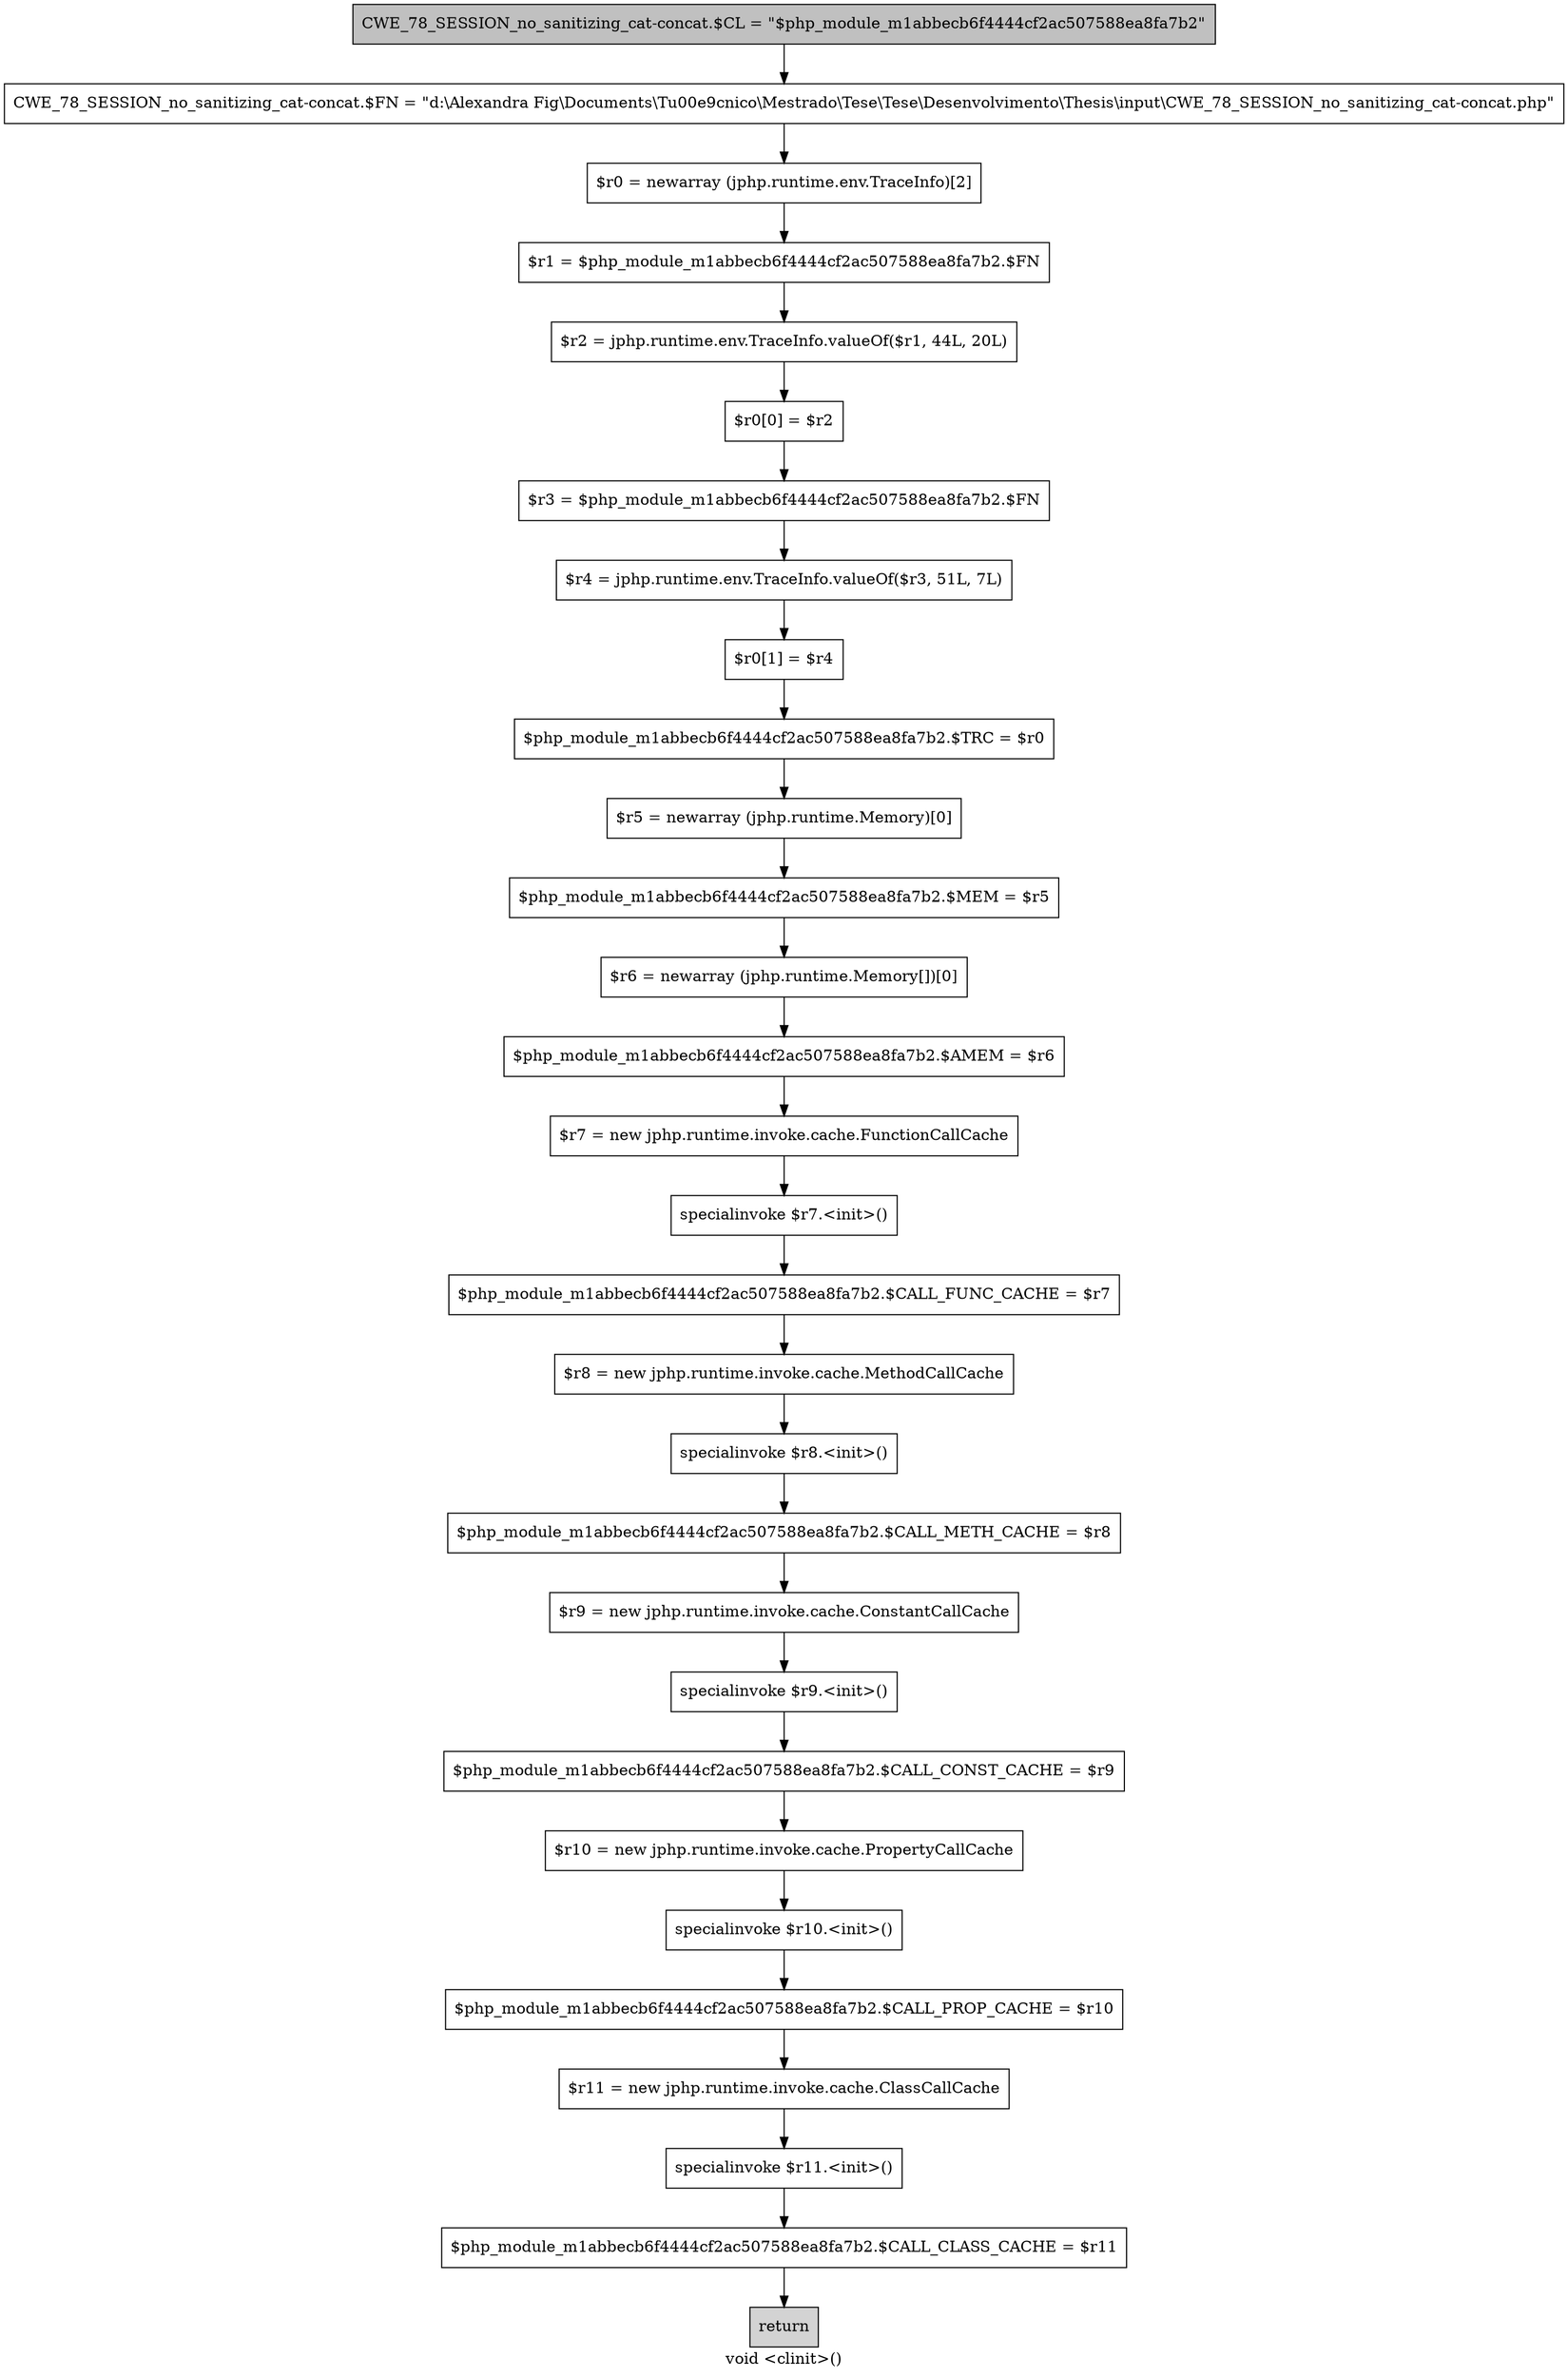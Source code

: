 digraph "void <clinit>()" {
    label="void <clinit>()";
    node [shape=box];
    "0" [style=filled,fillcolor=gray,label="CWE_78_SESSION_no_sanitizing_cat-concat.$CL = \"$php_module_m1abbecb6f4444cf2ac507588ea8fa7b2\"",];
    "1" [label="CWE_78_SESSION_no_sanitizing_cat-concat.$FN = \"d:\\Alexandra Fig\\Documents\\T\u00e9cnico\\Mestrado\\Tese\\Tese\\Desenvolvimento\\Thesis\\input\\CWE_78_SESSION_no_sanitizing_cat-concat.php\"",];
    "0"->"1";
    "2" [label="$r0 = newarray (jphp.runtime.env.TraceInfo)[2]",];
    "1"->"2";
    "3" [label="$r1 = $php_module_m1abbecb6f4444cf2ac507588ea8fa7b2.$FN",];
    "2"->"3";
    "4" [label="$r2 = jphp.runtime.env.TraceInfo.valueOf($r1, 44L, 20L)",];
    "3"->"4";
    "5" [label="$r0[0] = $r2",];
    "4"->"5";
    "6" [label="$r3 = $php_module_m1abbecb6f4444cf2ac507588ea8fa7b2.$FN",];
    "5"->"6";
    "7" [label="$r4 = jphp.runtime.env.TraceInfo.valueOf($r3, 51L, 7L)",];
    "6"->"7";
    "8" [label="$r0[1] = $r4",];
    "7"->"8";
    "9" [label="$php_module_m1abbecb6f4444cf2ac507588ea8fa7b2.$TRC = $r0",];
    "8"->"9";
    "10" [label="$r5 = newarray (jphp.runtime.Memory)[0]",];
    "9"->"10";
    "11" [label="$php_module_m1abbecb6f4444cf2ac507588ea8fa7b2.$MEM = $r5",];
    "10"->"11";
    "12" [label="$r6 = newarray (jphp.runtime.Memory[])[0]",];
    "11"->"12";
    "13" [label="$php_module_m1abbecb6f4444cf2ac507588ea8fa7b2.$AMEM = $r6",];
    "12"->"13";
    "14" [label="$r7 = new jphp.runtime.invoke.cache.FunctionCallCache",];
    "13"->"14";
    "15" [label="specialinvoke $r7.<init>()",];
    "14"->"15";
    "16" [label="$php_module_m1abbecb6f4444cf2ac507588ea8fa7b2.$CALL_FUNC_CACHE = $r7",];
    "15"->"16";
    "17" [label="$r8 = new jphp.runtime.invoke.cache.MethodCallCache",];
    "16"->"17";
    "18" [label="specialinvoke $r8.<init>()",];
    "17"->"18";
    "19" [label="$php_module_m1abbecb6f4444cf2ac507588ea8fa7b2.$CALL_METH_CACHE = $r8",];
    "18"->"19";
    "20" [label="$r9 = new jphp.runtime.invoke.cache.ConstantCallCache",];
    "19"->"20";
    "21" [label="specialinvoke $r9.<init>()",];
    "20"->"21";
    "22" [label="$php_module_m1abbecb6f4444cf2ac507588ea8fa7b2.$CALL_CONST_CACHE = $r9",];
    "21"->"22";
    "23" [label="$r10 = new jphp.runtime.invoke.cache.PropertyCallCache",];
    "22"->"23";
    "24" [label="specialinvoke $r10.<init>()",];
    "23"->"24";
    "25" [label="$php_module_m1abbecb6f4444cf2ac507588ea8fa7b2.$CALL_PROP_CACHE = $r10",];
    "24"->"25";
    "26" [label="$r11 = new jphp.runtime.invoke.cache.ClassCallCache",];
    "25"->"26";
    "27" [label="specialinvoke $r11.<init>()",];
    "26"->"27";
    "28" [label="$php_module_m1abbecb6f4444cf2ac507588ea8fa7b2.$CALL_CLASS_CACHE = $r11",];
    "27"->"28";
    "29" [style=filled,fillcolor=lightgray,label="return",];
    "28"->"29";
}

